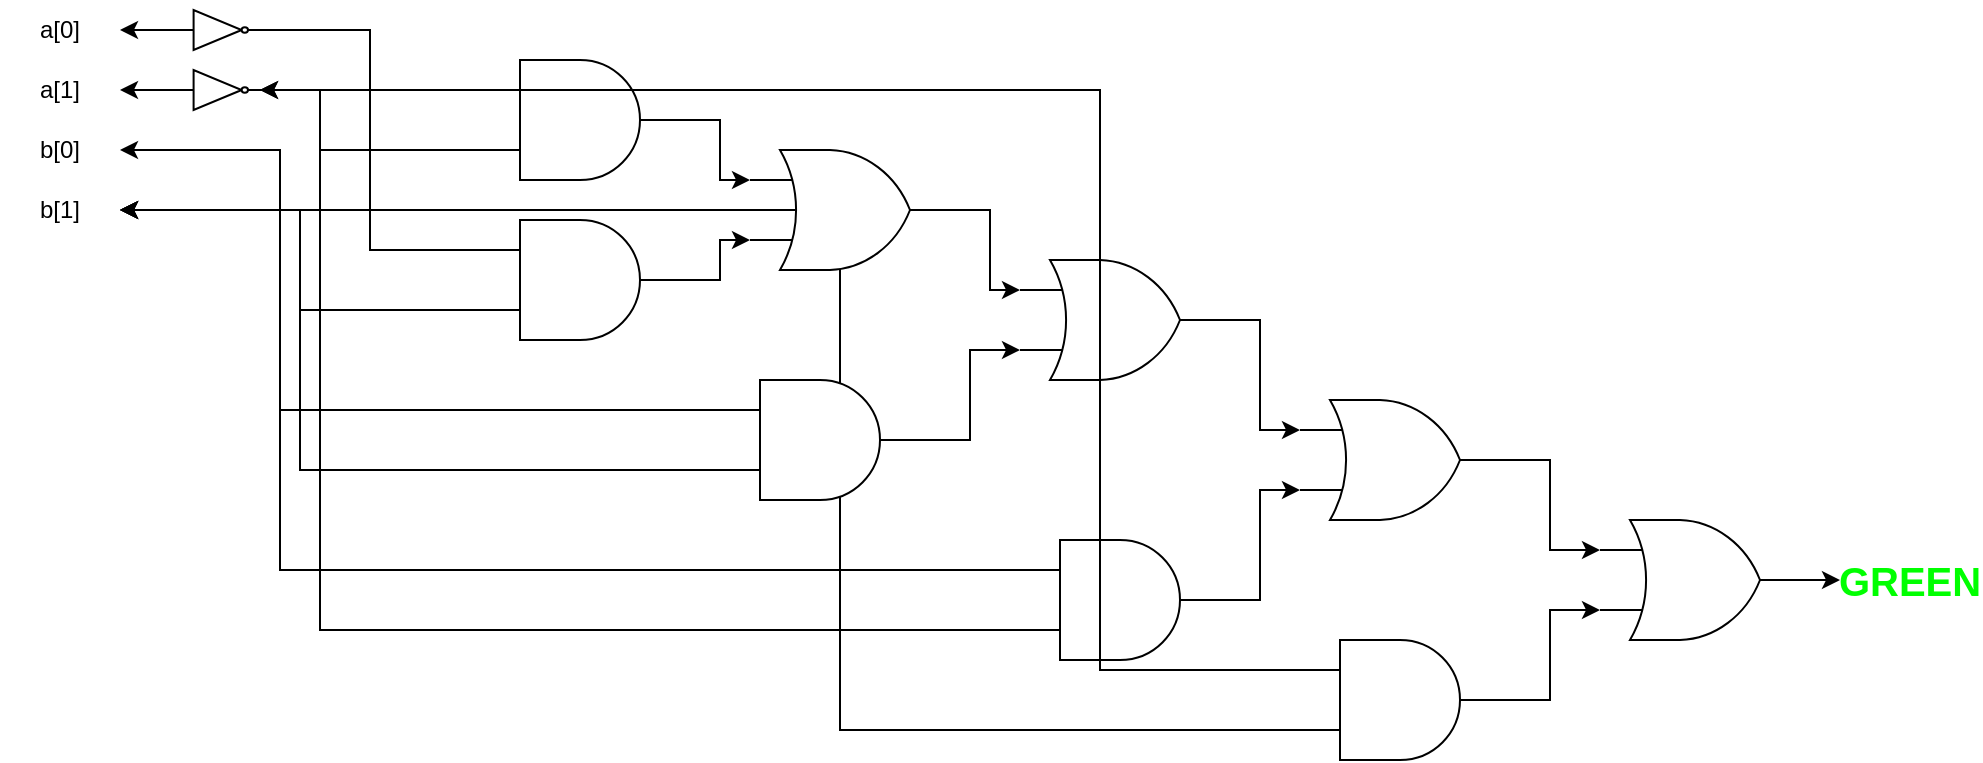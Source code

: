<mxfile version="26.0.14">
  <diagram name="Page-1" id="CDCAJPO_uJfIYwjNW68t">
    <mxGraphModel dx="1050" dy="551" grid="1" gridSize="10" guides="1" tooltips="1" connect="1" arrows="1" fold="1" page="1" pageScale="1" pageWidth="850" pageHeight="1100" math="0" shadow="0">
      <root>
        <mxCell id="0" />
        <mxCell id="1" parent="0" />
        <mxCell id="PlM9g3wY8y7QjP6YCgaj-52" style="edgeStyle=orthogonalEdgeStyle;rounded=0;orthogonalLoop=1;jettySize=auto;html=1;exitX=0;exitY=0.75;exitDx=0;exitDy=0;exitPerimeter=0;entryX=1;entryY=0.5;entryDx=0;entryDy=0;" parent="1" source="PlM9g3wY8y7QjP6YCgaj-3" target="PlM9g3wY8y7QjP6YCgaj-26" edge="1">
          <mxGeometry relative="1" as="geometry">
            <Array as="points">
              <mxPoint x="420" y="455" />
              <mxPoint x="420" y="195" />
            </Array>
          </mxGeometry>
        </mxCell>
        <mxCell id="PlM9g3wY8y7QjP6YCgaj-3" value="" style="verticalLabelPosition=bottom;shadow=0;dashed=0;align=center;html=1;verticalAlign=top;shape=mxgraph.electrical.logic_gates.logic_gate;operation=and;" parent="1" vertex="1">
          <mxGeometry x="650" y="410" width="100" height="60" as="geometry" />
        </mxCell>
        <mxCell id="PlM9g3wY8y7QjP6YCgaj-49" style="edgeStyle=orthogonalEdgeStyle;rounded=0;orthogonalLoop=1;jettySize=auto;html=1;exitX=0;exitY=0.25;exitDx=0;exitDy=0;exitPerimeter=0;entryX=1;entryY=0.5;entryDx=0;entryDy=0;" parent="1" source="PlM9g3wY8y7QjP6YCgaj-5" target="PlM9g3wY8y7QjP6YCgaj-26" edge="1">
          <mxGeometry relative="1" as="geometry">
            <Array as="points">
              <mxPoint x="140" y="375" />
              <mxPoint x="140" y="195" />
            </Array>
          </mxGeometry>
        </mxCell>
        <mxCell id="PlM9g3wY8y7QjP6YCgaj-5" value="" style="verticalLabelPosition=bottom;shadow=0;dashed=0;align=center;html=1;verticalAlign=top;shape=mxgraph.electrical.logic_gates.logic_gate;operation=and;" parent="1" vertex="1">
          <mxGeometry x="510" y="360" width="100" height="60" as="geometry" />
        </mxCell>
        <mxCell id="PlM9g3wY8y7QjP6YCgaj-47" style="edgeStyle=orthogonalEdgeStyle;rounded=0;orthogonalLoop=1;jettySize=auto;html=1;exitX=0;exitY=0.25;exitDx=0;exitDy=0;exitPerimeter=0;entryX=1;entryY=0.5;entryDx=0;entryDy=0;" parent="1" source="PlM9g3wY8y7QjP6YCgaj-7" target="PlM9g3wY8y7QjP6YCgaj-22" edge="1">
          <mxGeometry relative="1" as="geometry">
            <Array as="points">
              <mxPoint x="140" y="295" />
              <mxPoint x="140" y="165" />
            </Array>
          </mxGeometry>
        </mxCell>
        <mxCell id="PlM9g3wY8y7QjP6YCgaj-48" style="edgeStyle=orthogonalEdgeStyle;rounded=0;orthogonalLoop=1;jettySize=auto;html=1;exitX=0;exitY=0.75;exitDx=0;exitDy=0;exitPerimeter=0;entryX=1;entryY=0.5;entryDx=0;entryDy=0;" parent="1" source="PlM9g3wY8y7QjP6YCgaj-7" target="PlM9g3wY8y7QjP6YCgaj-26" edge="1">
          <mxGeometry relative="1" as="geometry">
            <Array as="points">
              <mxPoint x="150" y="325" />
              <mxPoint x="150" y="195" />
            </Array>
          </mxGeometry>
        </mxCell>
        <mxCell id="PlM9g3wY8y7QjP6YCgaj-7" value="" style="verticalLabelPosition=bottom;shadow=0;dashed=0;align=center;html=1;verticalAlign=top;shape=mxgraph.electrical.logic_gates.logic_gate;operation=and;" parent="1" vertex="1">
          <mxGeometry x="360" y="280" width="100" height="60" as="geometry" />
        </mxCell>
        <mxCell id="PlM9g3wY8y7QjP6YCgaj-46" style="edgeStyle=orthogonalEdgeStyle;rounded=0;orthogonalLoop=1;jettySize=auto;html=1;exitX=0;exitY=0.75;exitDx=0;exitDy=0;exitPerimeter=0;entryX=1;entryY=0.5;entryDx=0;entryDy=0;" parent="1" source="PlM9g3wY8y7QjP6YCgaj-9" target="PlM9g3wY8y7QjP6YCgaj-26" edge="1">
          <mxGeometry relative="1" as="geometry" />
        </mxCell>
        <mxCell id="PlM9g3wY8y7QjP6YCgaj-9" value="" style="verticalLabelPosition=bottom;shadow=0;dashed=0;align=center;html=1;verticalAlign=top;shape=mxgraph.electrical.logic_gates.logic_gate;operation=and;" parent="1" vertex="1">
          <mxGeometry x="240" y="200" width="100" height="60" as="geometry" />
        </mxCell>
        <mxCell id="PlM9g3wY8y7QjP6YCgaj-12" value="" style="verticalLabelPosition=bottom;shadow=0;dashed=0;align=center;html=1;verticalAlign=top;shape=mxgraph.electrical.logic_gates.logic_gate;operation=and;" parent="1" vertex="1">
          <mxGeometry x="240" y="120" width="100" height="60" as="geometry" />
        </mxCell>
        <mxCell id="qnT9fH1vpkbcBZkhABx--9" style="edgeStyle=orthogonalEdgeStyle;rounded=0;orthogonalLoop=1;jettySize=auto;html=1;exitX=1;exitY=0.5;exitDx=0;exitDy=0;exitPerimeter=0;entryX=0;entryY=0.5;entryDx=0;entryDy=0;" edge="1" parent="1" source="PlM9g3wY8y7QjP6YCgaj-14" target="PlM9g3wY8y7QjP6YCgaj-40">
          <mxGeometry relative="1" as="geometry" />
        </mxCell>
        <mxCell id="PlM9g3wY8y7QjP6YCgaj-14" value="" style="verticalLabelPosition=bottom;shadow=0;dashed=0;align=center;html=1;verticalAlign=top;shape=mxgraph.electrical.logic_gates.logic_gate;operation=or;" parent="1" vertex="1">
          <mxGeometry x="800" y="350" width="100" height="60" as="geometry" />
        </mxCell>
        <mxCell id="PlM9g3wY8y7QjP6YCgaj-16" value="" style="verticalLabelPosition=bottom;shadow=0;dashed=0;align=center;html=1;verticalAlign=top;shape=mxgraph.electrical.logic_gates.logic_gate;operation=or;" parent="1" vertex="1">
          <mxGeometry x="650" y="290" width="100" height="60" as="geometry" />
        </mxCell>
        <mxCell id="PlM9g3wY8y7QjP6YCgaj-18" value="" style="verticalLabelPosition=bottom;shadow=0;dashed=0;align=center;html=1;verticalAlign=top;shape=mxgraph.electrical.logic_gates.logic_gate;operation=or;" parent="1" vertex="1">
          <mxGeometry x="510" y="220" width="100" height="60" as="geometry" />
        </mxCell>
        <mxCell id="PlM9g3wY8y7QjP6YCgaj-20" value="" style="verticalLabelPosition=bottom;shadow=0;dashed=0;align=center;html=1;verticalAlign=top;shape=mxgraph.electrical.logic_gates.logic_gate;operation=or;" parent="1" vertex="1">
          <mxGeometry x="375" y="165" width="100" height="60" as="geometry" />
        </mxCell>
        <mxCell id="PlM9g3wY8y7QjP6YCgaj-21" value="a[1]" style="text;html=1;align=center;verticalAlign=middle;whiteSpace=wrap;rounded=0;" parent="1" vertex="1">
          <mxGeometry y="120.001" width="60" height="30" as="geometry" />
        </mxCell>
        <mxCell id="PlM9g3wY8y7QjP6YCgaj-22" value="b[0]" style="text;html=1;align=center;verticalAlign=middle;whiteSpace=wrap;rounded=0;" parent="1" vertex="1">
          <mxGeometry y="150" width="60" height="30" as="geometry" />
        </mxCell>
        <mxCell id="PlM9g3wY8y7QjP6YCgaj-42" style="edgeStyle=orthogonalEdgeStyle;rounded=0;orthogonalLoop=1;jettySize=auto;html=1;exitX=0;exitY=0.5;exitDx=0;exitDy=0;exitPerimeter=0;entryX=1;entryY=0.5;entryDx=0;entryDy=0;" parent="1" source="PlM9g3wY8y7QjP6YCgaj-24" target="PlM9g3wY8y7QjP6YCgaj-25" edge="1">
          <mxGeometry relative="1" as="geometry" />
        </mxCell>
        <mxCell id="PlM9g3wY8y7QjP6YCgaj-24" value="" style="verticalLabelPosition=bottom;shadow=0;dashed=0;align=center;html=1;verticalAlign=top;shape=mxgraph.electrical.logic_gates.inverter_2" parent="1" vertex="1">
          <mxGeometry x="90" y="95" width="40" height="20" as="geometry" />
        </mxCell>
        <mxCell id="PlM9g3wY8y7QjP6YCgaj-25" value="a[0]" style="text;html=1;align=center;verticalAlign=middle;whiteSpace=wrap;rounded=0;" parent="1" vertex="1">
          <mxGeometry y="90" width="60" height="30" as="geometry" />
        </mxCell>
        <mxCell id="PlM9g3wY8y7QjP6YCgaj-26" value="b[1]" style="text;html=1;align=center;verticalAlign=middle;whiteSpace=wrap;rounded=0;" parent="1" vertex="1">
          <mxGeometry y="180" width="60" height="30" as="geometry" />
        </mxCell>
        <mxCell id="PlM9g3wY8y7QjP6YCgaj-41" style="edgeStyle=orthogonalEdgeStyle;rounded=0;orthogonalLoop=1;jettySize=auto;html=1;exitX=0;exitY=0.5;exitDx=0;exitDy=0;exitPerimeter=0;entryX=1;entryY=0.5;entryDx=0;entryDy=0;" parent="1" source="PlM9g3wY8y7QjP6YCgaj-28" target="PlM9g3wY8y7QjP6YCgaj-21" edge="1">
          <mxGeometry relative="1" as="geometry" />
        </mxCell>
        <mxCell id="PlM9g3wY8y7QjP6YCgaj-28" value="" style="verticalLabelPosition=bottom;shadow=0;dashed=0;align=center;html=1;verticalAlign=top;shape=mxgraph.electrical.logic_gates.inverter_2" parent="1" vertex="1">
          <mxGeometry x="90" y="125" width="40" height="20" as="geometry" />
        </mxCell>
        <mxCell id="PlM9g3wY8y7QjP6YCgaj-32" style="edgeStyle=orthogonalEdgeStyle;rounded=0;orthogonalLoop=1;jettySize=auto;html=1;exitX=1;exitY=0.5;exitDx=0;exitDy=0;exitPerimeter=0;entryX=0;entryY=0.25;entryDx=0;entryDy=0;entryPerimeter=0;" parent="1" source="PlM9g3wY8y7QjP6YCgaj-12" target="PlM9g3wY8y7QjP6YCgaj-20" edge="1">
          <mxGeometry relative="1" as="geometry" />
        </mxCell>
        <mxCell id="PlM9g3wY8y7QjP6YCgaj-40" value="&lt;b&gt;&lt;font style=&quot;font-size: 20px; color: rgb(0, 255, 0);&quot;&gt;GREEN&lt;/font&gt;&lt;/b&gt;" style="text;html=1;align=center;verticalAlign=middle;whiteSpace=wrap;rounded=0;" parent="1" vertex="1">
          <mxGeometry x="920" y="365" width="70" height="30" as="geometry" />
        </mxCell>
        <mxCell id="PlM9g3wY8y7QjP6YCgaj-43" style="edgeStyle=orthogonalEdgeStyle;rounded=0;orthogonalLoop=1;jettySize=auto;html=1;exitX=1;exitY=0.5;exitDx=0;exitDy=0;exitPerimeter=0;entryX=0;entryY=0.25;entryDx=0;entryDy=0;entryPerimeter=0;endArrow=none;startFill=0;" parent="1" source="PlM9g3wY8y7QjP6YCgaj-24" target="PlM9g3wY8y7QjP6YCgaj-12" edge="1">
          <mxGeometry relative="1" as="geometry" />
        </mxCell>
        <mxCell id="PlM9g3wY8y7QjP6YCgaj-44" style="edgeStyle=orthogonalEdgeStyle;rounded=0;orthogonalLoop=1;jettySize=auto;html=1;exitX=1;exitY=0.5;exitDx=0;exitDy=0;exitPerimeter=0;entryX=0;entryY=0.75;entryDx=0;entryDy=0;entryPerimeter=0;endArrow=none;startFill=0;" parent="1" source="PlM9g3wY8y7QjP6YCgaj-28" target="PlM9g3wY8y7QjP6YCgaj-12" edge="1">
          <mxGeometry relative="1" as="geometry">
            <Array as="points">
              <mxPoint x="160" y="135" />
              <mxPoint x="160" y="165" />
            </Array>
          </mxGeometry>
        </mxCell>
        <mxCell id="PlM9g3wY8y7QjP6YCgaj-45" style="edgeStyle=orthogonalEdgeStyle;rounded=0;orthogonalLoop=1;jettySize=auto;html=1;exitX=0;exitY=0.25;exitDx=0;exitDy=0;exitPerimeter=0;entryX=1;entryY=0.5;entryDx=0;entryDy=0;entryPerimeter=0;endArrow=none;startFill=0;" parent="1" source="PlM9g3wY8y7QjP6YCgaj-9" target="PlM9g3wY8y7QjP6YCgaj-24" edge="1">
          <mxGeometry relative="1" as="geometry" />
        </mxCell>
        <mxCell id="PlM9g3wY8y7QjP6YCgaj-50" style="edgeStyle=orthogonalEdgeStyle;rounded=0;orthogonalLoop=1;jettySize=auto;html=1;exitX=0;exitY=0.75;exitDx=0;exitDy=0;exitPerimeter=0;entryX=1;entryY=0.5;entryDx=0;entryDy=0;entryPerimeter=0;" parent="1" source="PlM9g3wY8y7QjP6YCgaj-5" target="PlM9g3wY8y7QjP6YCgaj-28" edge="1">
          <mxGeometry relative="1" as="geometry">
            <Array as="points">
              <mxPoint x="160" y="405" />
              <mxPoint x="160" y="135" />
            </Array>
          </mxGeometry>
        </mxCell>
        <mxCell id="PlM9g3wY8y7QjP6YCgaj-51" style="edgeStyle=orthogonalEdgeStyle;rounded=0;orthogonalLoop=1;jettySize=auto;html=1;exitX=0;exitY=0.25;exitDx=0;exitDy=0;exitPerimeter=0;entryX=1;entryY=0.5;entryDx=0;entryDy=0;entryPerimeter=0;" parent="1" source="PlM9g3wY8y7QjP6YCgaj-3" target="PlM9g3wY8y7QjP6YCgaj-28" edge="1">
          <mxGeometry relative="1" as="geometry">
            <Array as="points">
              <mxPoint x="550" y="425" />
              <mxPoint x="550" y="135" />
            </Array>
          </mxGeometry>
        </mxCell>
        <mxCell id="qnT9fH1vpkbcBZkhABx--1" style="edgeStyle=orthogonalEdgeStyle;rounded=0;orthogonalLoop=1;jettySize=auto;html=1;exitX=1;exitY=0.5;exitDx=0;exitDy=0;exitPerimeter=0;entryX=0;entryY=0.75;entryDx=0;entryDy=0;entryPerimeter=0;" edge="1" parent="1" source="PlM9g3wY8y7QjP6YCgaj-9" target="PlM9g3wY8y7QjP6YCgaj-20">
          <mxGeometry relative="1" as="geometry" />
        </mxCell>
        <mxCell id="qnT9fH1vpkbcBZkhABx--3" style="edgeStyle=orthogonalEdgeStyle;rounded=0;orthogonalLoop=1;jettySize=auto;html=1;exitX=1;exitY=0.5;exitDx=0;exitDy=0;exitPerimeter=0;entryX=0;entryY=0.75;entryDx=0;entryDy=0;entryPerimeter=0;" edge="1" parent="1" source="PlM9g3wY8y7QjP6YCgaj-7" target="PlM9g3wY8y7QjP6YCgaj-18">
          <mxGeometry relative="1" as="geometry" />
        </mxCell>
        <mxCell id="qnT9fH1vpkbcBZkhABx--4" style="edgeStyle=orthogonalEdgeStyle;rounded=0;orthogonalLoop=1;jettySize=auto;html=1;exitX=1;exitY=0.5;exitDx=0;exitDy=0;exitPerimeter=0;entryX=0;entryY=0.25;entryDx=0;entryDy=0;entryPerimeter=0;" edge="1" parent="1" source="PlM9g3wY8y7QjP6YCgaj-20" target="PlM9g3wY8y7QjP6YCgaj-18">
          <mxGeometry relative="1" as="geometry" />
        </mxCell>
        <mxCell id="qnT9fH1vpkbcBZkhABx--5" style="edgeStyle=orthogonalEdgeStyle;rounded=0;orthogonalLoop=1;jettySize=auto;html=1;exitX=1;exitY=0.5;exitDx=0;exitDy=0;exitPerimeter=0;entryX=0;entryY=0.75;entryDx=0;entryDy=0;entryPerimeter=0;" edge="1" parent="1" source="PlM9g3wY8y7QjP6YCgaj-5" target="PlM9g3wY8y7QjP6YCgaj-16">
          <mxGeometry relative="1" as="geometry" />
        </mxCell>
        <mxCell id="qnT9fH1vpkbcBZkhABx--6" style="edgeStyle=orthogonalEdgeStyle;rounded=0;orthogonalLoop=1;jettySize=auto;html=1;exitX=1;exitY=0.5;exitDx=0;exitDy=0;exitPerimeter=0;entryX=0;entryY=0.25;entryDx=0;entryDy=0;entryPerimeter=0;" edge="1" parent="1" source="PlM9g3wY8y7QjP6YCgaj-18" target="PlM9g3wY8y7QjP6YCgaj-16">
          <mxGeometry relative="1" as="geometry" />
        </mxCell>
        <mxCell id="qnT9fH1vpkbcBZkhABx--7" style="edgeStyle=orthogonalEdgeStyle;rounded=0;orthogonalLoop=1;jettySize=auto;html=1;exitX=1;exitY=0.5;exitDx=0;exitDy=0;exitPerimeter=0;entryX=0;entryY=0.75;entryDx=0;entryDy=0;entryPerimeter=0;" edge="1" parent="1" source="PlM9g3wY8y7QjP6YCgaj-3" target="PlM9g3wY8y7QjP6YCgaj-14">
          <mxGeometry relative="1" as="geometry" />
        </mxCell>
        <mxCell id="qnT9fH1vpkbcBZkhABx--8" style="edgeStyle=orthogonalEdgeStyle;rounded=0;orthogonalLoop=1;jettySize=auto;html=1;exitX=1;exitY=0.5;exitDx=0;exitDy=0;exitPerimeter=0;entryX=0;entryY=0.25;entryDx=0;entryDy=0;entryPerimeter=0;" edge="1" parent="1" source="PlM9g3wY8y7QjP6YCgaj-16" target="PlM9g3wY8y7QjP6YCgaj-14">
          <mxGeometry relative="1" as="geometry" />
        </mxCell>
      </root>
    </mxGraphModel>
  </diagram>
</mxfile>
